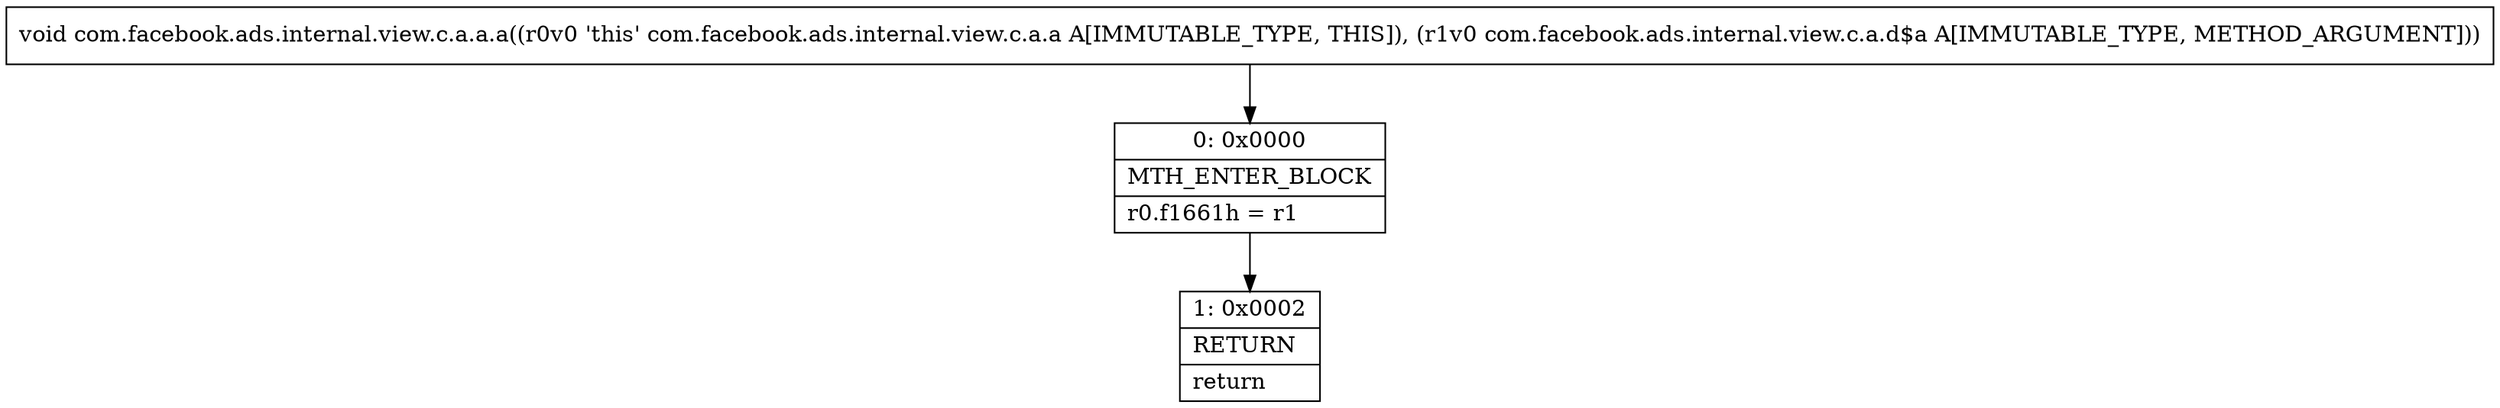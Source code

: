 digraph "CFG forcom.facebook.ads.internal.view.c.a.a.a(Lcom\/facebook\/ads\/internal\/view\/c\/a\/d$a;)V" {
Node_0 [shape=record,label="{0\:\ 0x0000|MTH_ENTER_BLOCK\l|r0.f1661h = r1\l}"];
Node_1 [shape=record,label="{1\:\ 0x0002|RETURN\l|return\l}"];
MethodNode[shape=record,label="{void com.facebook.ads.internal.view.c.a.a.a((r0v0 'this' com.facebook.ads.internal.view.c.a.a A[IMMUTABLE_TYPE, THIS]), (r1v0 com.facebook.ads.internal.view.c.a.d$a A[IMMUTABLE_TYPE, METHOD_ARGUMENT])) }"];
MethodNode -> Node_0;
Node_0 -> Node_1;
}

